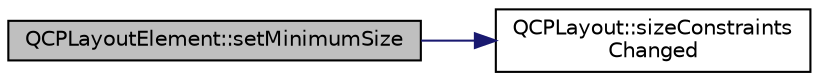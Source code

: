 digraph "QCPLayoutElement::setMinimumSize"
{
  edge [fontname="Helvetica",fontsize="10",labelfontname="Helvetica",labelfontsize="10"];
  node [fontname="Helvetica",fontsize="10",shape=record];
  rankdir="LR";
  Node192 [label="QCPLayoutElement::setMinimumSize",height=0.2,width=0.4,color="black", fillcolor="grey75", style="filled", fontcolor="black"];
  Node192 -> Node193 [color="midnightblue",fontsize="10",style="solid",fontname="Helvetica"];
  Node193 [label="QCPLayout::sizeConstraints\lChanged",height=0.2,width=0.4,color="black", fillcolor="white", style="filled",URL="$de/d58/class_q_c_p_layout.html#aeac66a292f65cf7f8adf94eb92345b3e"];
}

